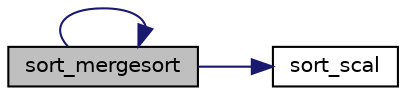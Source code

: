 digraph G
{
  edge [fontname="Helvetica",fontsize="10",labelfontname="Helvetica",labelfontsize="10"];
  node [fontname="Helvetica",fontsize="10",shape=record];
  rankdir="LR";
  Node1 [label="sort_mergesort",height=0.2,width=0.4,color="black", fillcolor="grey75", style="filled" fontcolor="black"];
  Node1 -> Node1 [color="midnightblue",fontsize="10",style="solid"];
  Node1 -> Node2 [color="midnightblue",fontsize="10",style="solid"];
  Node2 [label="sort_scal",height=0.2,width=0.4,color="black", fillcolor="white", style="filled",URL="$sortowanie_8hh.html#aadf7f7b96e83a6d27c2e620f667e9609",tooltip="Realizuje sortowanie przez scalanie."];
}
